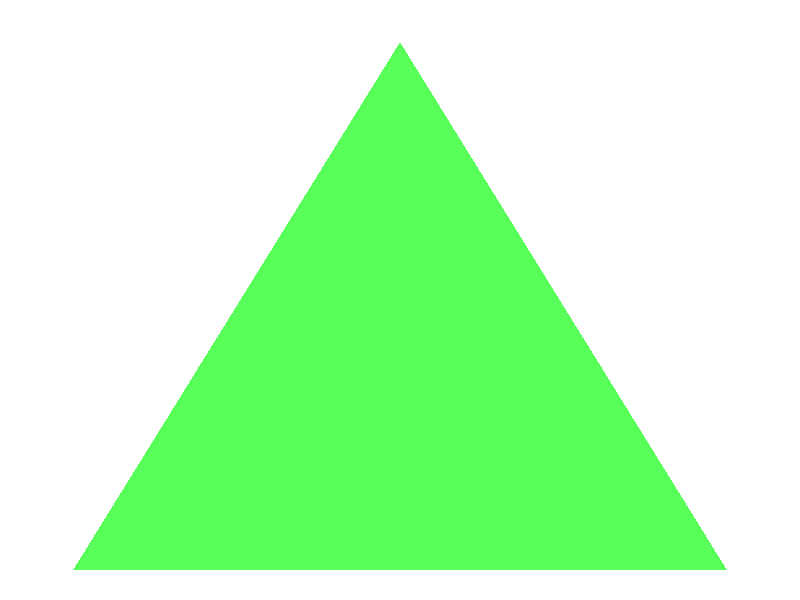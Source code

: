 #include "colors.inc"
#include "textures.inc"    

camera {
    location <0,30,0>
    look_at <0,0,4>
}

light_source {
    <0,10,-30>
    color rgb<1,1,1>
    shadowless
}
    
plane {
    y,0
    pigment {color rgb<1,1,1>}
}

#declare tlength=30;
#declare ytranslate=tlength/(2*sqrt(3));

#declare triangleBase=
prism {
    -1, 1, 3,
    <-tlength/2, -ytranslate>,<tlength/2,-ytranslate>,<0,tlength/sqrt(3)>
    pigment {color rgb<0.1,1,0.1>}
}

#declare serpinskiBase=
difference{  
    object{triangleBase}
    object{triangleBase scale<0.5,1.01,0.5> rotate <0,180,0>}
}


#macro serpinski(s,side,xpos,zpos,counter)
    //0 iterations
    #if (counter=0)
        object{triangleBase scale <s,1,s> translate <xpos,0,zpos>} 
        #end   
        
    //only draw object at the lowest recursive level
    #if (counter=1)
        difference{
            object{triangleBase scale <s,1,s> translate <xpos,0,zpos>}
            object{triangleBase scale <0.5*s,1.001,0.5*s> rotate<0,180,0>}
        }
        #end 
    #if (counter>1)
        //left
        serpinski(s/2,side/2,xpos-side/4,zpos-side/(4*sqrt(3)),counter-1)
        //right
        serpinski(s/2,side/2,xpos+side/4,zpos-side/(4*sqrt(3)),counter-1) 
        //top
        serpinski(s/2,side/2,xpos,zpos+side*sqrt(3)/6,counter-1)    
        #end
#end

serpinski(1,tlength,0,0,0)
      

   